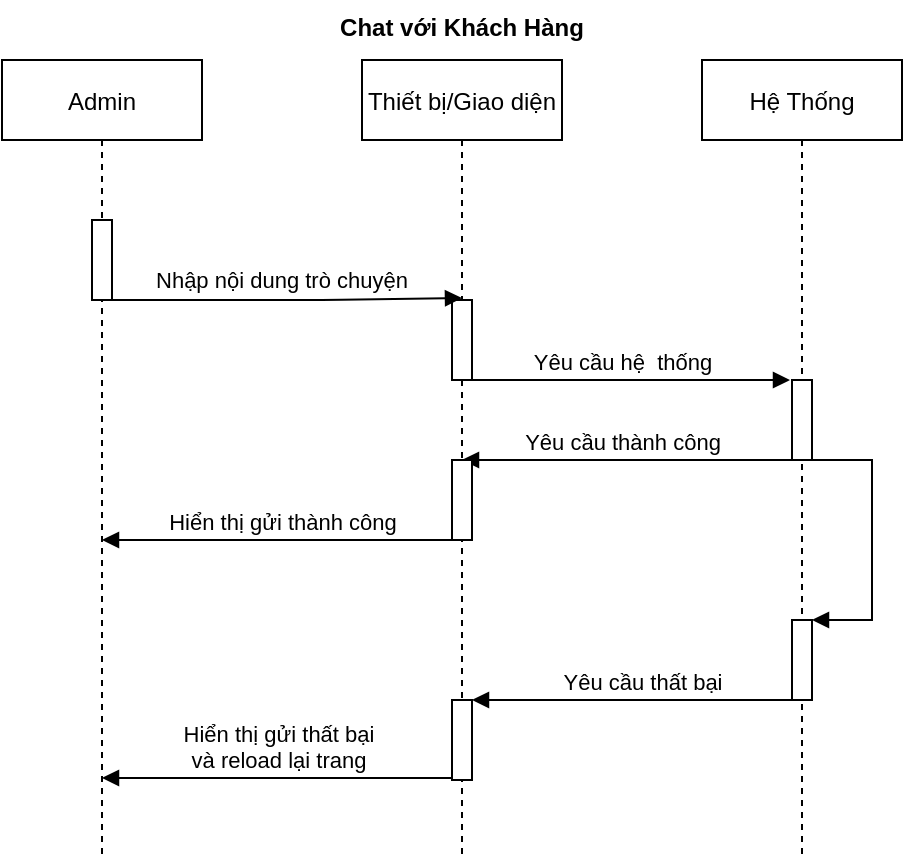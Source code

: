 <mxfile version="14.9.8" type="github">
  <diagram id="kgpKYQtTHZ0yAKxKKP6v" name="Page-1">
    <mxGraphModel dx="1422" dy="762" grid="1" gridSize="10" guides="1" tooltips="1" connect="1" arrows="1" fold="1" page="1" pageScale="1" pageWidth="850" pageHeight="1100" math="0" shadow="0">
      <root>
        <mxCell id="0" />
        <mxCell id="1" parent="0" />
        <mxCell id="0gR6m4UDK10K5HAcBeqO-1" value="Admin" style="shape=umlLifeline;perimeter=lifelinePerimeter;container=1;collapsible=0;recursiveResize=0;rounded=0;shadow=0;strokeWidth=1;" parent="1" vertex="1">
          <mxGeometry x="130" y="90" width="100" height="400" as="geometry" />
        </mxCell>
        <mxCell id="0gR6m4UDK10K5HAcBeqO-2" value="" style="points=[];perimeter=orthogonalPerimeter;rounded=0;shadow=0;strokeWidth=1;" parent="0gR6m4UDK10K5HAcBeqO-1" vertex="1">
          <mxGeometry x="45" y="80" width="10" height="40" as="geometry" />
        </mxCell>
        <mxCell id="0gR6m4UDK10K5HAcBeqO-3" value="Thiết bị/Giao diện" style="shape=umlLifeline;perimeter=lifelinePerimeter;container=1;collapsible=0;recursiveResize=0;rounded=0;shadow=0;strokeWidth=1;" parent="1" vertex="1">
          <mxGeometry x="310" y="90" width="100" height="400" as="geometry" />
        </mxCell>
        <mxCell id="0gR6m4UDK10K5HAcBeqO-4" value="" style="points=[];perimeter=orthogonalPerimeter;rounded=0;shadow=0;strokeWidth=1;" parent="0gR6m4UDK10K5HAcBeqO-3" vertex="1">
          <mxGeometry x="45" y="120" width="10" height="40" as="geometry" />
        </mxCell>
        <mxCell id="0gR6m4UDK10K5HAcBeqO-5" value="Nhập nội dung trò chuyện" style="verticalAlign=bottom;endArrow=block;shadow=0;strokeWidth=1;" parent="1" source="0gR6m4UDK10K5HAcBeqO-2" edge="1">
          <mxGeometry x="-0.029" y="1" relative="1" as="geometry">
            <mxPoint x="285" y="170" as="sourcePoint" />
            <mxPoint x="360" y="209" as="targetPoint" />
            <Array as="points">
              <mxPoint x="290" y="210" />
            </Array>
            <mxPoint as="offset" />
          </mxGeometry>
        </mxCell>
        <mxCell id="0gR6m4UDK10K5HAcBeqO-6" value="Hệ Thống" style="shape=umlLifeline;perimeter=lifelinePerimeter;container=1;collapsible=0;recursiveResize=0;rounded=0;shadow=0;strokeWidth=1;" parent="1" vertex="1">
          <mxGeometry x="480" y="90" width="100" height="400" as="geometry" />
        </mxCell>
        <mxCell id="0gR6m4UDK10K5HAcBeqO-7" value="" style="points=[];perimeter=orthogonalPerimeter;rounded=0;shadow=0;strokeWidth=1;" parent="0gR6m4UDK10K5HAcBeqO-6" vertex="1">
          <mxGeometry x="45" y="160" width="10" height="40" as="geometry" />
        </mxCell>
        <mxCell id="0gR6m4UDK10K5HAcBeqO-8" value="Yêu cầu hệ&amp;nbsp; thống" style="html=1;verticalAlign=bottom;endArrow=block;entryX=-0.1;entryY=0;entryDx=0;entryDy=0;entryPerimeter=0;" parent="1" target="0gR6m4UDK10K5HAcBeqO-7" edge="1">
          <mxGeometry x="0.006" width="80" relative="1" as="geometry">
            <mxPoint x="355" y="250" as="sourcePoint" />
            <mxPoint x="520" y="250" as="targetPoint" />
            <mxPoint as="offset" />
          </mxGeometry>
        </mxCell>
        <mxCell id="0gR6m4UDK10K5HAcBeqO-9" value="Yêu cầu thành công" style="html=1;verticalAlign=bottom;endArrow=block;exitX=0.5;exitY=1;exitDx=0;exitDy=0;exitPerimeter=0;" parent="1" source="0gR6m4UDK10K5HAcBeqO-7" edge="1">
          <mxGeometry x="0.059" width="80" relative="1" as="geometry">
            <mxPoint x="445" y="290" as="sourcePoint" />
            <mxPoint x="360" y="290" as="targetPoint" />
            <mxPoint as="offset" />
          </mxGeometry>
        </mxCell>
        <mxCell id="0gR6m4UDK10K5HAcBeqO-10" value="Hiển thị gửi thành công" style="html=1;verticalAlign=bottom;endArrow=block;exitX=0.5;exitY=1;exitDx=0;exitDy=0;exitPerimeter=0;" parent="1" source="0gR6m4UDK10K5HAcBeqO-11" edge="1">
          <mxGeometry width="80" relative="1" as="geometry">
            <mxPoint x="350" y="330" as="sourcePoint" />
            <mxPoint x="180" y="330" as="targetPoint" />
            <mxPoint as="offset" />
          </mxGeometry>
        </mxCell>
        <mxCell id="0gR6m4UDK10K5HAcBeqO-11" value="" style="points=[];perimeter=orthogonalPerimeter;rounded=0;shadow=0;strokeWidth=1;" parent="1" vertex="1">
          <mxGeometry x="355" y="290" width="10" height="40" as="geometry" />
        </mxCell>
        <mxCell id="0gR6m4UDK10K5HAcBeqO-12" value="" style="html=1;points=[];perimeter=orthogonalPerimeter;" parent="1" vertex="1">
          <mxGeometry x="525" y="370" width="10" height="40" as="geometry" />
        </mxCell>
        <mxCell id="0gR6m4UDK10K5HAcBeqO-13" value="" style="edgeStyle=orthogonalEdgeStyle;html=1;align=left;spacingLeft=2;endArrow=block;rounded=0;entryX=1;entryY=0;" parent="1" target="0gR6m4UDK10K5HAcBeqO-12" edge="1">
          <mxGeometry y="85" relative="1" as="geometry">
            <mxPoint x="535" y="290" as="sourcePoint" />
            <Array as="points">
              <mxPoint x="565" y="290" />
              <mxPoint x="565" y="370" />
            </Array>
            <mxPoint as="offset" />
          </mxGeometry>
        </mxCell>
        <mxCell id="0gR6m4UDK10K5HAcBeqO-14" value="Yêu cầu thất bại" style="html=1;verticalAlign=bottom;endArrow=block;exitX=0.5;exitY=1;exitDx=0;exitDy=0;exitPerimeter=0;" parent="1" edge="1">
          <mxGeometry width="80" relative="1" as="geometry">
            <mxPoint x="535" y="410" as="sourcePoint" />
            <mxPoint x="365" y="410" as="targetPoint" />
            <mxPoint as="offset" />
          </mxGeometry>
        </mxCell>
        <mxCell id="0gR6m4UDK10K5HAcBeqO-15" value="" style="points=[];perimeter=orthogonalPerimeter;rounded=0;shadow=0;strokeWidth=1;" parent="1" vertex="1">
          <mxGeometry x="355" y="410" width="10" height="40" as="geometry" />
        </mxCell>
        <mxCell id="0gR6m4UDK10K5HAcBeqO-16" value="Hiển thị gửi thất bại &lt;br&gt;và reload lại trang" style="html=1;verticalAlign=bottom;endArrow=block;exitX=0.5;exitY=1;exitDx=0;exitDy=0;exitPerimeter=0;" parent="1" target="0gR6m4UDK10K5HAcBeqO-1" edge="1">
          <mxGeometry width="80" relative="1" as="geometry">
            <mxPoint x="355" y="449" as="sourcePoint" />
            <mxPoint x="185" y="449" as="targetPoint" />
            <mxPoint as="offset" />
          </mxGeometry>
        </mxCell>
        <mxCell id="0gR6m4UDK10K5HAcBeqO-17" value="Chat với Khách Hàng" style="text;align=center;fontStyle=1;verticalAlign=middle;spacingLeft=3;spacingRight=3;strokeColor=none;rotatable=0;points=[[0,0.5],[1,0.5]];portConstraint=eastwest;" parent="1" vertex="1">
          <mxGeometry x="320" y="60" width="80" height="26" as="geometry" />
        </mxCell>
      </root>
    </mxGraphModel>
  </diagram>
</mxfile>
